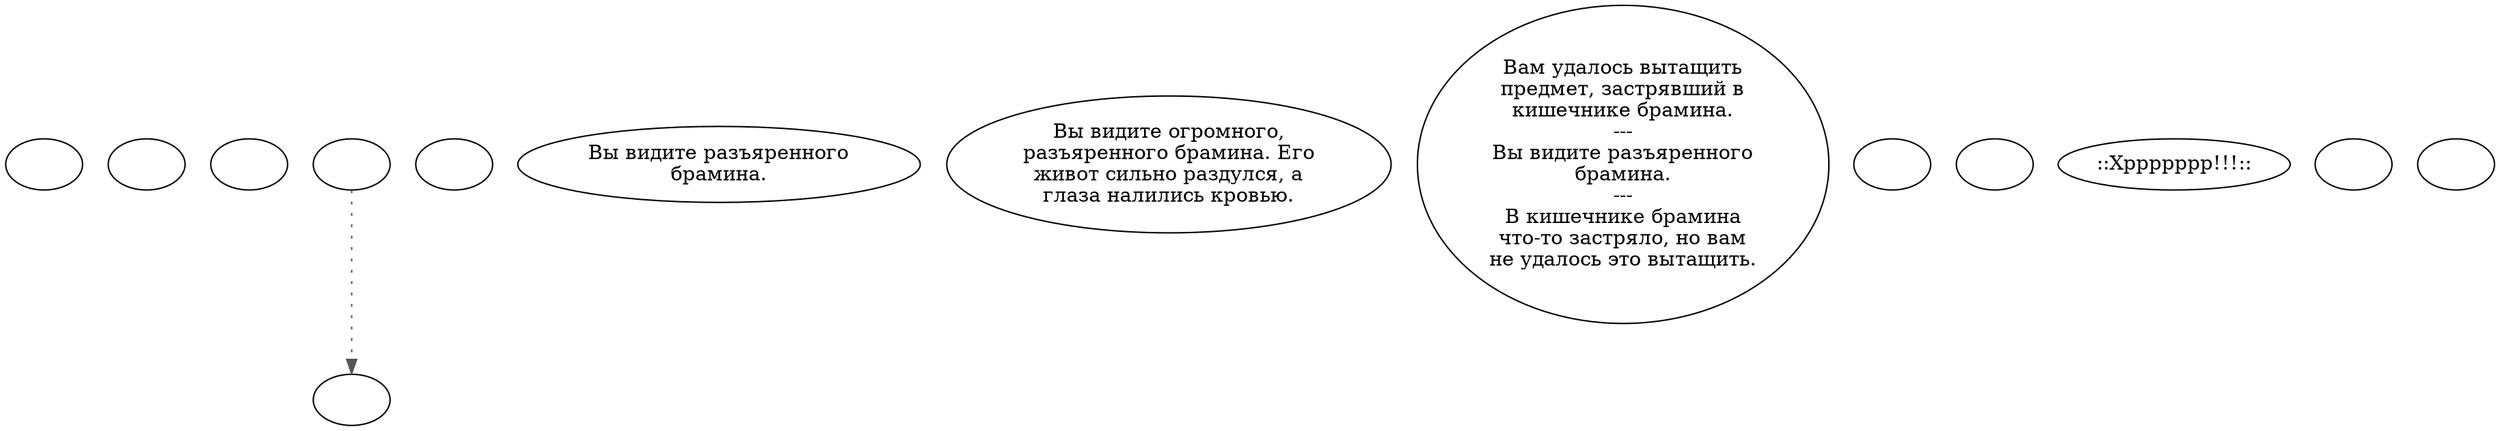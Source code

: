 digraph ncAngBra {
  "start" [style=filled       fillcolor="#FFFFFF"       color="#000000"]
  "start" [label=""]
  "critter_p_proc" [style=filled       fillcolor="#FFFFFF"       color="#000000"]
  "critter_p_proc" [label=""]
  "pickup_p_proc" [style=filled       fillcolor="#FFFFFF"       color="#000000"]
  "pickup_p_proc" [label=""]
  "talk_p_proc" [style=filled       fillcolor="#FFFFFF"       color="#000000"]
  "talk_p_proc" -> "Node001" [style=dotted color="#555555"]
  "talk_p_proc" [label=""]
  "destroy_p_proc" [style=filled       fillcolor="#FFFFFF"       color="#000000"]
  "destroy_p_proc" [label=""]
  "look_at_p_proc" [style=filled       fillcolor="#FFFFFF"       color="#000000"]
  "look_at_p_proc" [label="Вы видите разъяренного\nбрамина."]
  "description_p_proc" [style=filled       fillcolor="#FFFFFF"       color="#000000"]
  "description_p_proc" [label="Вы видите огромного,\nразъяренного брамина. Его\nживот сильно раздулся, а\nглаза налились кровью."]
  "use_skill_on_p_proc" [style=filled       fillcolor="#FFFFFF"       color="#000000"]
  "use_skill_on_p_proc" [label="Вам удалось вытащить\nпредмет, застрявший в\nкишечнике брамина.\n---\nВы видите разъяренного\nбрамина.\n---\nВ кишечнике брамина\nчто-то застряло, но вам\nне удалось это вытащить."]
  "damage_p_proc" [style=filled       fillcolor="#FFFFFF"       color="#000000"]
  "damage_p_proc" [label=""]
  "map_enter_p_proc" [style=filled       fillcolor="#FFFFFF"       color="#000000"]
  "map_enter_p_proc" [label=""]
  "timed_event_p_proc" [style=filled       fillcolor="#FFFFFF"       color="#000000"]
  "timed_event_p_proc" [label="::Хррррррр!!!::"]
  "push_p_proc" [style=filled       fillcolor="#FFFFFF"       color="#000000"]
  "push_p_proc" [label=""]
  "Node001" [style=filled       fillcolor="#FFFFFF"       color="#000000"]
  "Node001" [label=""]
  "use_obj_on_p_proc" [style=filled       fillcolor="#FFFFFF"       color="#000000"]
  "use_obj_on_p_proc" [label=""]
}